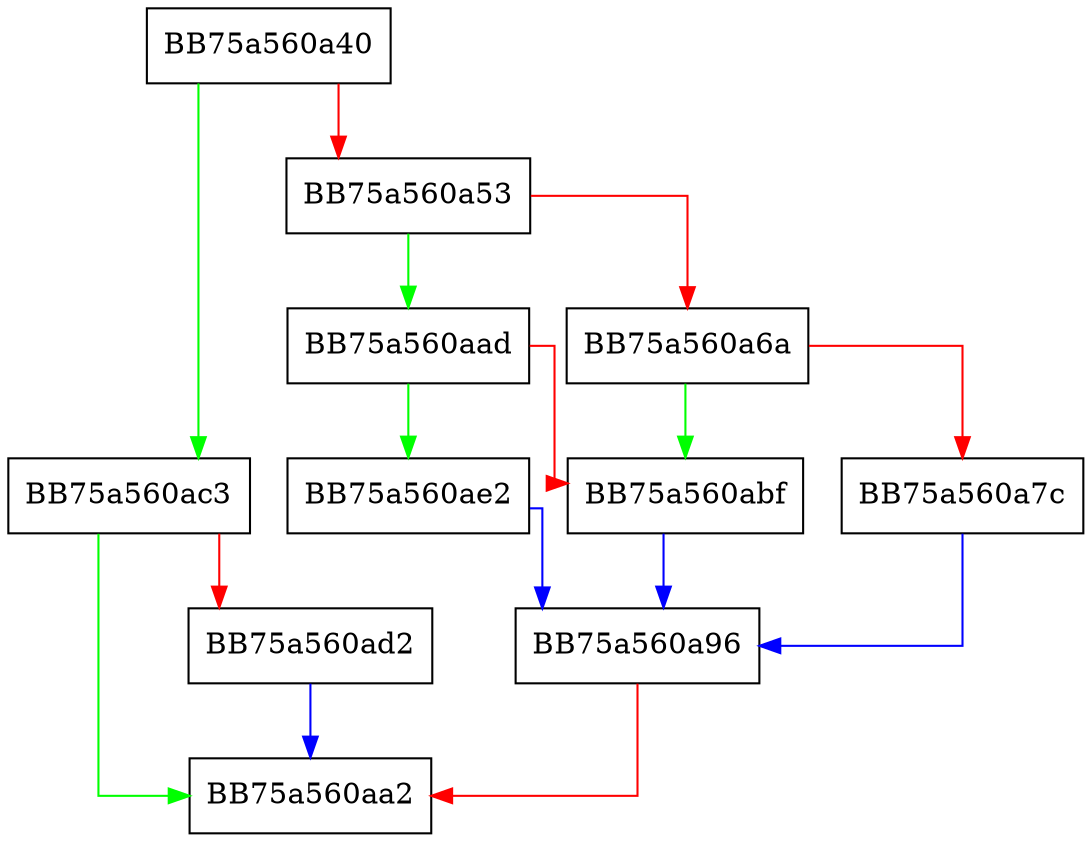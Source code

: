 digraph AllocCacheIdData {
  node [shape="box"];
  graph [splines=ortho];
  BB75a560a40 -> BB75a560ac3 [color="green"];
  BB75a560a40 -> BB75a560a53 [color="red"];
  BB75a560a53 -> BB75a560aad [color="green"];
  BB75a560a53 -> BB75a560a6a [color="red"];
  BB75a560a6a -> BB75a560abf [color="green"];
  BB75a560a6a -> BB75a560a7c [color="red"];
  BB75a560a7c -> BB75a560a96 [color="blue"];
  BB75a560a96 -> BB75a560aa2 [color="red"];
  BB75a560aad -> BB75a560ae2 [color="green"];
  BB75a560aad -> BB75a560abf [color="red"];
  BB75a560abf -> BB75a560a96 [color="blue"];
  BB75a560ac3 -> BB75a560aa2 [color="green"];
  BB75a560ac3 -> BB75a560ad2 [color="red"];
  BB75a560ad2 -> BB75a560aa2 [color="blue"];
  BB75a560ae2 -> BB75a560a96 [color="blue"];
}